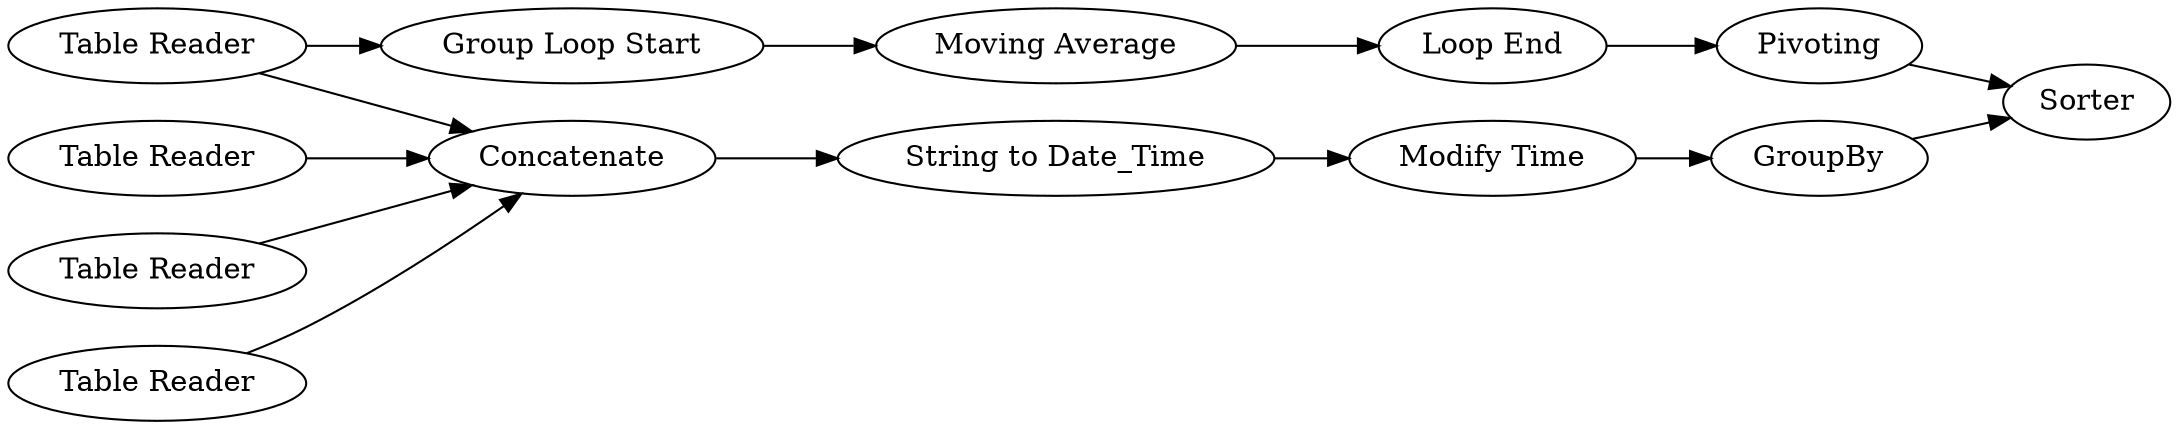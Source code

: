 digraph {
	15 [label="Group Loop Start"]
	16 [label="Moving Average"]
	17 [label="Loop End"]
	18 [label=Pivoting]
	19 [label="Line Plot"]
	5 [label="String to Date_Time"]
	9 [label="Modify Time"]
	10 [label=GroupBy]
	14 [label=Concatenate]
	19 [label=Sorter]
	20 [label="Table Reader"]
	21 [label="Table Reader"]
	22 [label="Table Reader"]
	23 [label="Table Reader"]
	5 -> 9
	9 -> 10
	10 -> 19
	14 -> 5
	20 -> 14
	21 -> 14
	22 -> 14
	23 -> 14
	15 -> 16
	16 -> 17
	17 -> 18
	18 -> 19
	20 -> 15
	rankdir=LR
}
